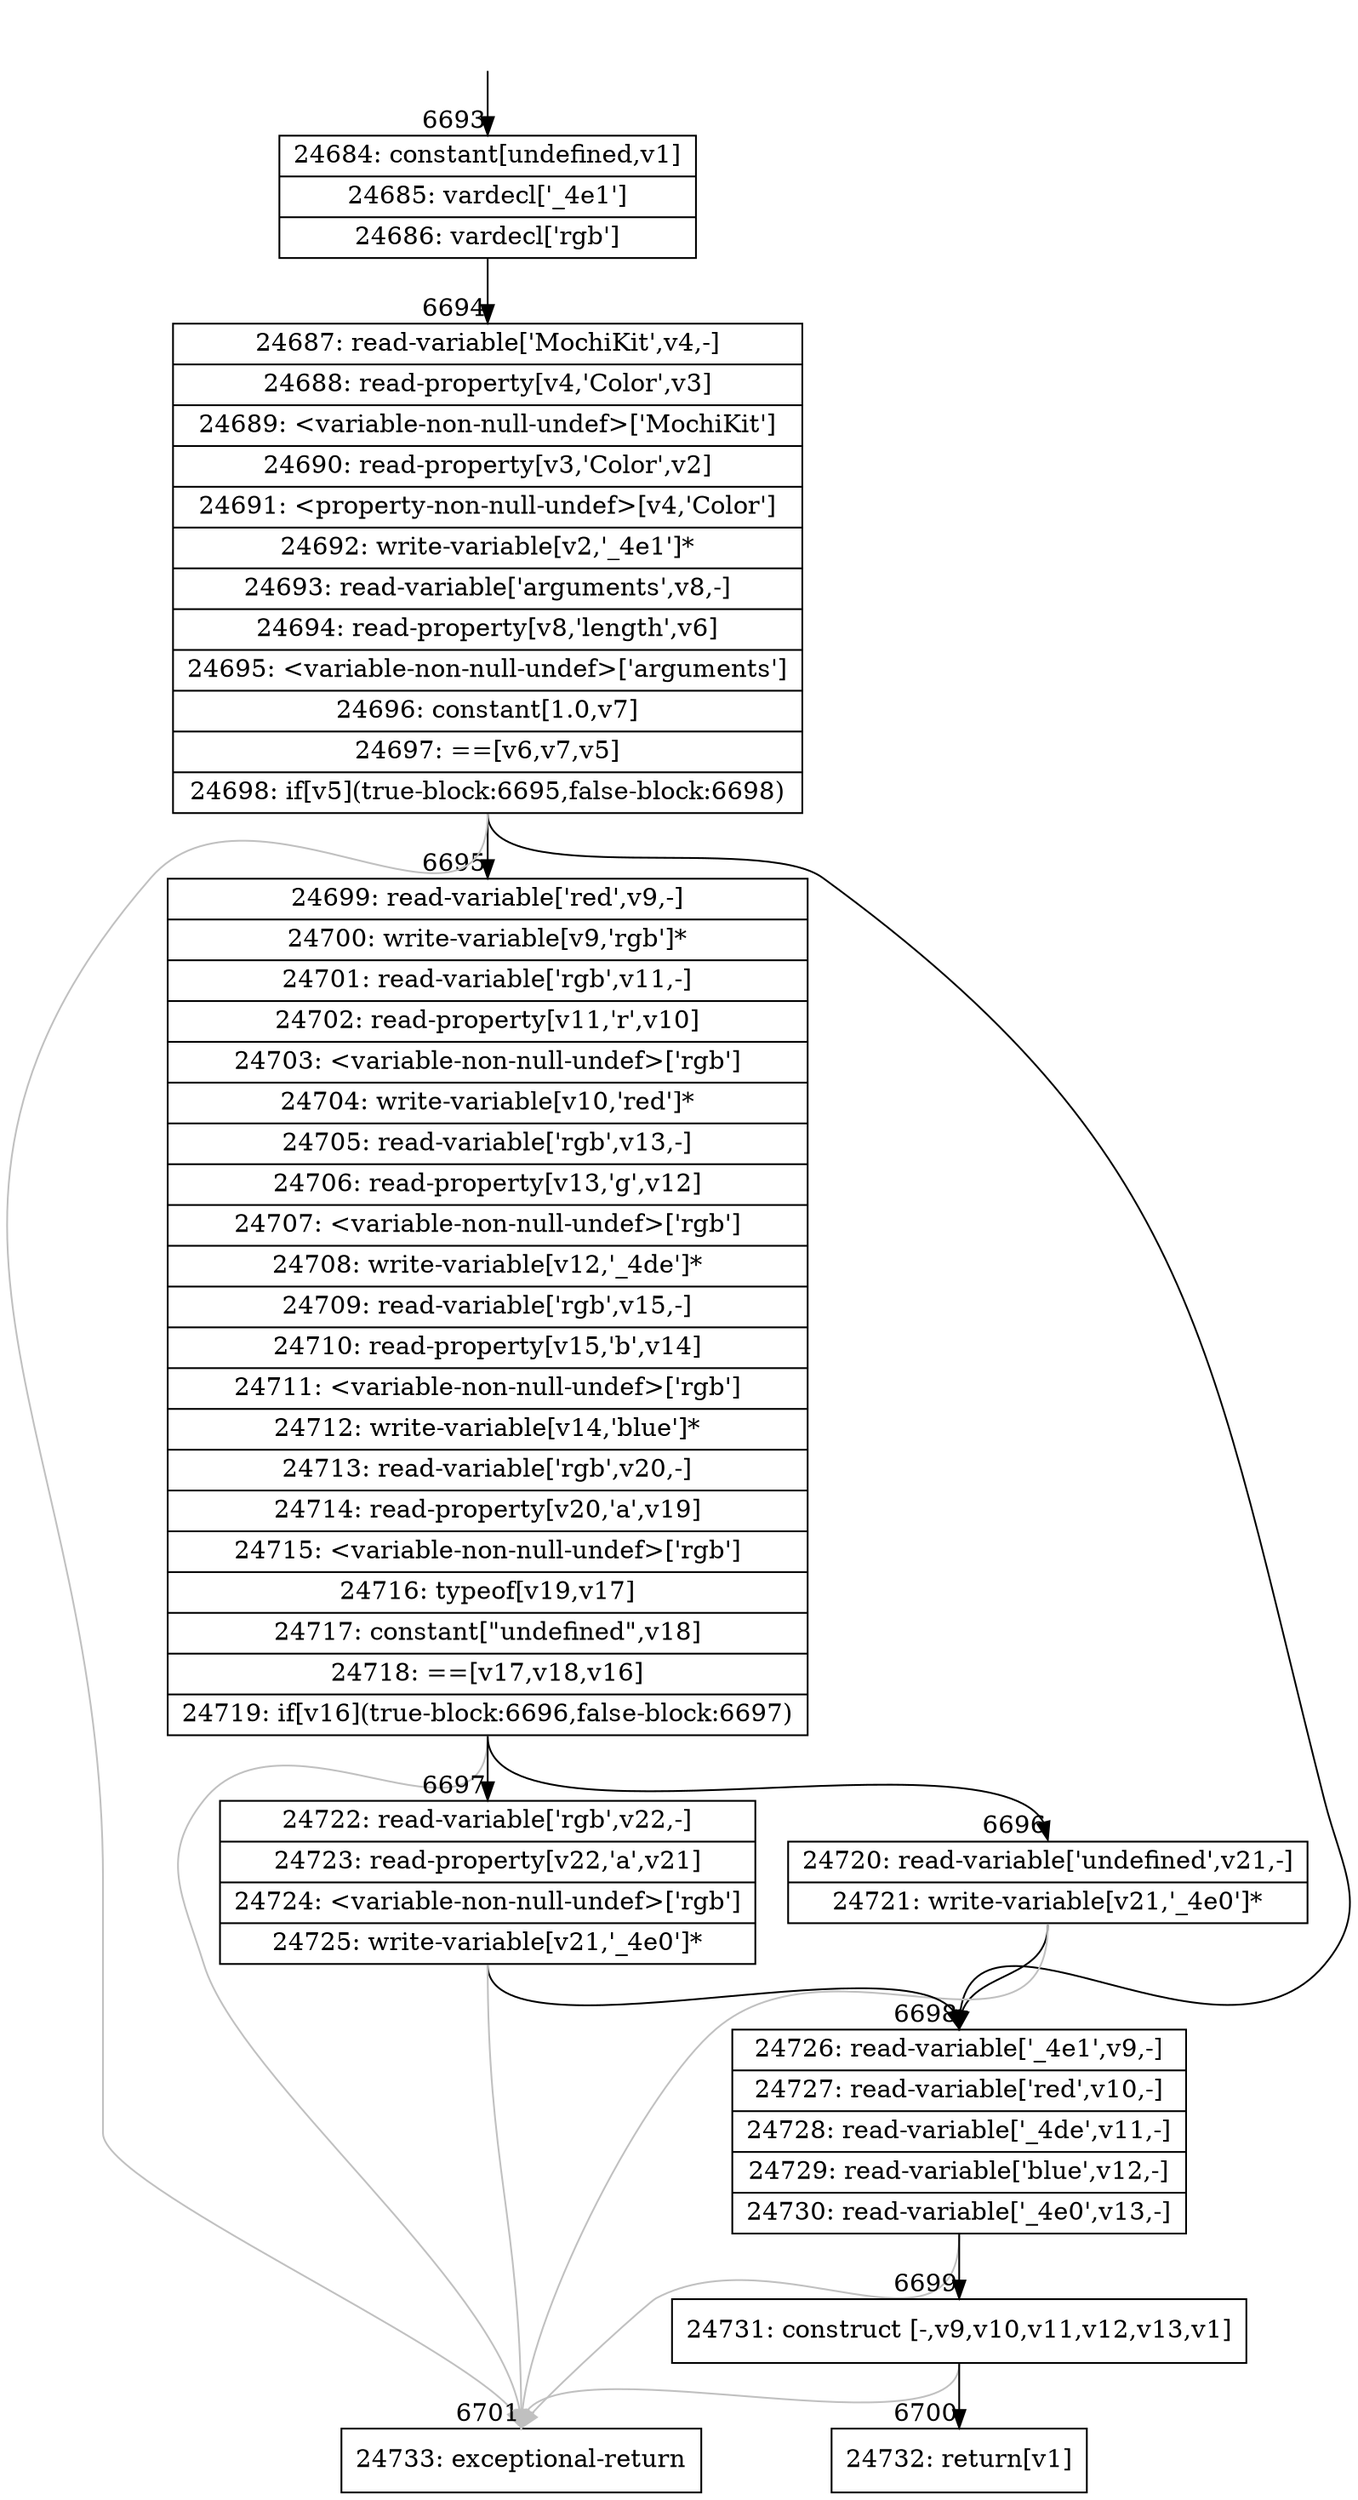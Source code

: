 digraph {
rankdir="TD"
BB_entry452[shape=none,label=""];
BB_entry452 -> BB6693 [tailport=s, headport=n, headlabel="    6693"]
BB6693 [shape=record label="{24684: constant[undefined,v1]|24685: vardecl['_4e1']|24686: vardecl['rgb']}" ] 
BB6693 -> BB6694 [tailport=s, headport=n, headlabel="      6694"]
BB6694 [shape=record label="{24687: read-variable['MochiKit',v4,-]|24688: read-property[v4,'Color',v3]|24689: \<variable-non-null-undef\>['MochiKit']|24690: read-property[v3,'Color',v2]|24691: \<property-non-null-undef\>[v4,'Color']|24692: write-variable[v2,'_4e1']*|24693: read-variable['arguments',v8,-]|24694: read-property[v8,'length',v6]|24695: \<variable-non-null-undef\>['arguments']|24696: constant[1.0,v7]|24697: ==[v6,v7,v5]|24698: if[v5](true-block:6695,false-block:6698)}" ] 
BB6694 -> BB6695 [tailport=s, headport=n, headlabel="      6695"]
BB6694 -> BB6698 [tailport=s, headport=n, headlabel="      6698"]
BB6694 -> BB6701 [tailport=s, headport=n, color=gray, headlabel="      6701"]
BB6695 [shape=record label="{24699: read-variable['red',v9,-]|24700: write-variable[v9,'rgb']*|24701: read-variable['rgb',v11,-]|24702: read-property[v11,'r',v10]|24703: \<variable-non-null-undef\>['rgb']|24704: write-variable[v10,'red']*|24705: read-variable['rgb',v13,-]|24706: read-property[v13,'g',v12]|24707: \<variable-non-null-undef\>['rgb']|24708: write-variable[v12,'_4de']*|24709: read-variable['rgb',v15,-]|24710: read-property[v15,'b',v14]|24711: \<variable-non-null-undef\>['rgb']|24712: write-variable[v14,'blue']*|24713: read-variable['rgb',v20,-]|24714: read-property[v20,'a',v19]|24715: \<variable-non-null-undef\>['rgb']|24716: typeof[v19,v17]|24717: constant[\"undefined\",v18]|24718: ==[v17,v18,v16]|24719: if[v16](true-block:6696,false-block:6697)}" ] 
BB6695 -> BB6696 [tailport=s, headport=n, headlabel="      6696"]
BB6695 -> BB6697 [tailport=s, headport=n, headlabel="      6697"]
BB6695 -> BB6701 [tailport=s, headport=n, color=gray]
BB6696 [shape=record label="{24720: read-variable['undefined',v21,-]|24721: write-variable[v21,'_4e0']*}" ] 
BB6696 -> BB6698 [tailport=s, headport=n]
BB6696 -> BB6701 [tailport=s, headport=n, color=gray]
BB6697 [shape=record label="{24722: read-variable['rgb',v22,-]|24723: read-property[v22,'a',v21]|24724: \<variable-non-null-undef\>['rgb']|24725: write-variable[v21,'_4e0']*}" ] 
BB6697 -> BB6698 [tailport=s, headport=n]
BB6697 -> BB6701 [tailport=s, headport=n, color=gray]
BB6698 [shape=record label="{24726: read-variable['_4e1',v9,-]|24727: read-variable['red',v10,-]|24728: read-variable['_4de',v11,-]|24729: read-variable['blue',v12,-]|24730: read-variable['_4e0',v13,-]}" ] 
BB6698 -> BB6699 [tailport=s, headport=n, headlabel="      6699"]
BB6698 -> BB6701 [tailport=s, headport=n, color=gray]
BB6699 [shape=record label="{24731: construct [-,v9,v10,v11,v12,v13,v1]}" ] 
BB6699 -> BB6700 [tailport=s, headport=n, headlabel="      6700"]
BB6699 -> BB6701 [tailport=s, headport=n, color=gray]
BB6700 [shape=record label="{24732: return[v1]}" ] 
BB6701 [shape=record label="{24733: exceptional-return}" ] 
//#$~ 4726
}
